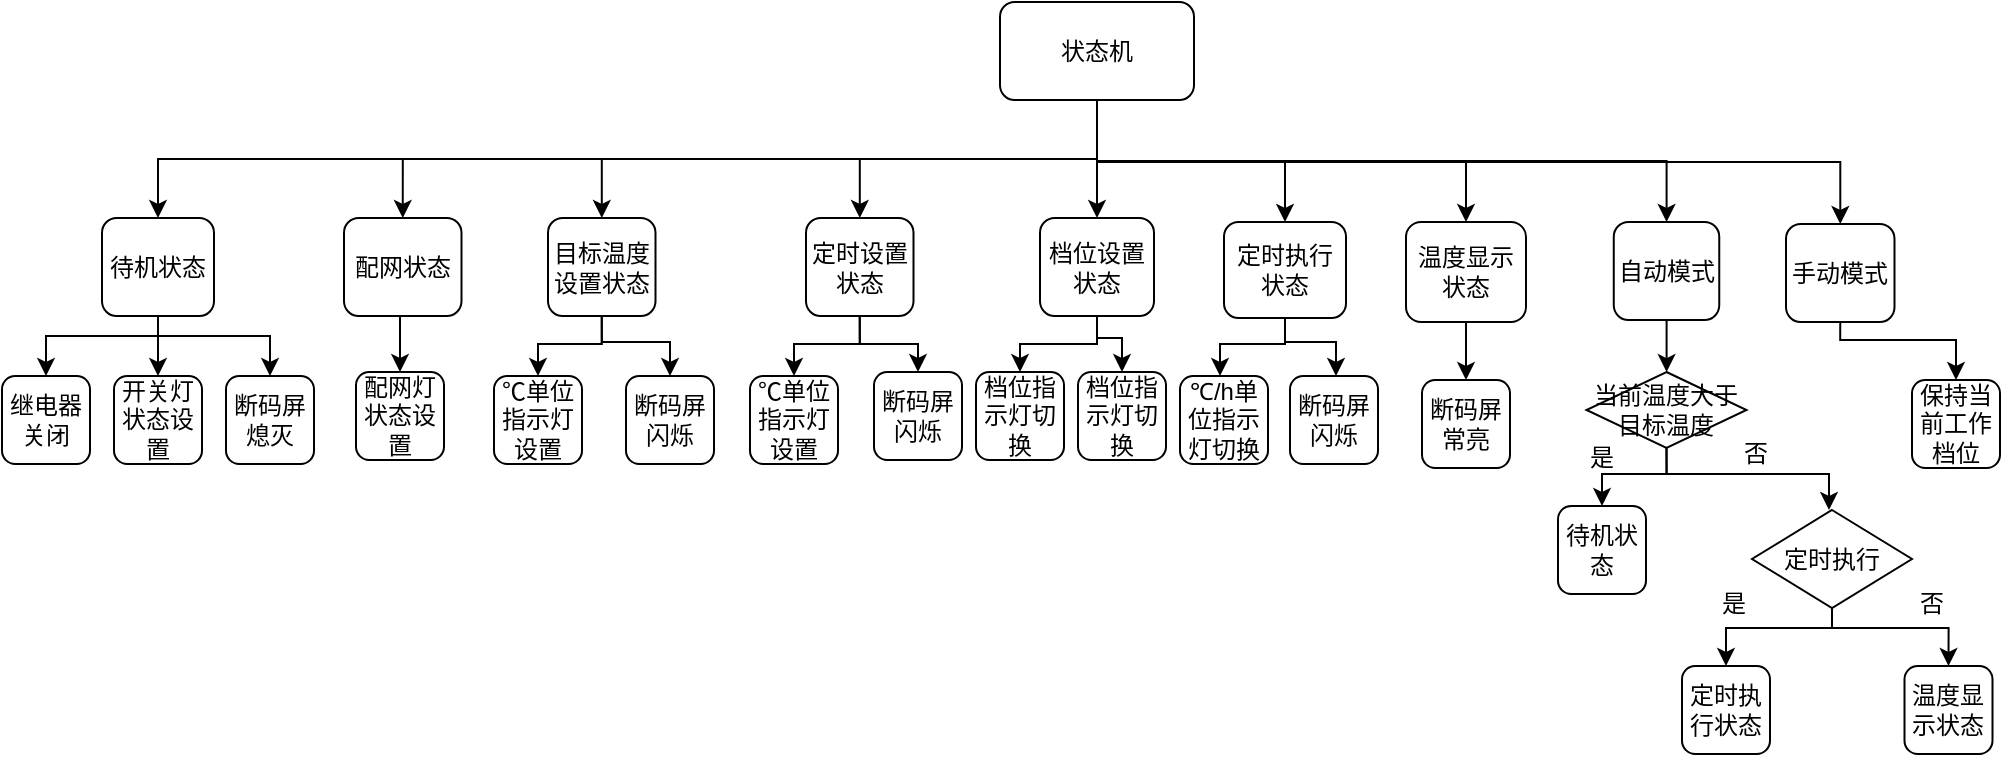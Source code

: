 <mxfile version="16.1.0" type="github">
  <diagram id="1CRwr2Rufhtn1Ta8XZuU" name="Page-1">
    <mxGraphModel dx="2249" dy="762" grid="0" gridSize="10" guides="1" tooltips="1" connect="1" arrows="1" fold="1" page="1" pageScale="1" pageWidth="827" pageHeight="1169" math="0" shadow="0">
      <root>
        <mxCell id="0" />
        <mxCell id="1" parent="0" />
        <mxCell id="KnodIHARpHvEZ9dMHLwk-2" style="edgeStyle=orthogonalEdgeStyle;rounded=0;orthogonalLoop=1;jettySize=auto;html=1;exitX=0.5;exitY=1;exitDx=0;exitDy=0;entryX=0.5;entryY=0;entryDx=0;entryDy=0;" edge="1" parent="1" source="KnodIHARpHvEZ9dMHLwk-7" target="KnodIHARpHvEZ9dMHLwk-9">
          <mxGeometry relative="1" as="geometry" />
        </mxCell>
        <mxCell id="KnodIHARpHvEZ9dMHLwk-3" style="edgeStyle=orthogonalEdgeStyle;rounded=0;orthogonalLoop=1;jettySize=auto;html=1;exitX=0.5;exitY=1;exitDx=0;exitDy=0;" edge="1" parent="1" source="KnodIHARpHvEZ9dMHLwk-7" target="KnodIHARpHvEZ9dMHLwk-10">
          <mxGeometry relative="1" as="geometry" />
        </mxCell>
        <mxCell id="KnodIHARpHvEZ9dMHLwk-4" style="edgeStyle=orthogonalEdgeStyle;rounded=0;orthogonalLoop=1;jettySize=auto;html=1;exitX=0.5;exitY=1;exitDx=0;exitDy=0;" edge="1" parent="1" source="KnodIHARpHvEZ9dMHLwk-7" target="KnodIHARpHvEZ9dMHLwk-11">
          <mxGeometry relative="1" as="geometry" />
        </mxCell>
        <mxCell id="KnodIHARpHvEZ9dMHLwk-5" style="edgeStyle=orthogonalEdgeStyle;rounded=0;orthogonalLoop=1;jettySize=auto;html=1;exitX=0.5;exitY=1;exitDx=0;exitDy=0;" edge="1" parent="1" source="KnodIHARpHvEZ9dMHLwk-7" target="KnodIHARpHvEZ9dMHLwk-13">
          <mxGeometry relative="1" as="geometry" />
        </mxCell>
        <mxCell id="KnodIHARpHvEZ9dMHLwk-6" style="edgeStyle=orthogonalEdgeStyle;rounded=0;orthogonalLoop=1;jettySize=auto;html=1;exitX=0.5;exitY=1;exitDx=0;exitDy=0;" edge="1" parent="1" source="KnodIHARpHvEZ9dMHLwk-7" target="KnodIHARpHvEZ9dMHLwk-15">
          <mxGeometry relative="1" as="geometry" />
        </mxCell>
        <mxCell id="KnodIHARpHvEZ9dMHLwk-64" style="edgeStyle=orthogonalEdgeStyle;rounded=0;orthogonalLoop=1;jettySize=auto;html=1;exitX=0.5;exitY=1;exitDx=0;exitDy=0;" edge="1" parent="1" source="KnodIHARpHvEZ9dMHLwk-7" target="KnodIHARpHvEZ9dMHLwk-60">
          <mxGeometry relative="1" as="geometry" />
        </mxCell>
        <mxCell id="KnodIHARpHvEZ9dMHLwk-65" style="edgeStyle=orthogonalEdgeStyle;rounded=0;orthogonalLoop=1;jettySize=auto;html=1;exitX=0.5;exitY=1;exitDx=0;exitDy=0;" edge="1" parent="1" source="KnodIHARpHvEZ9dMHLwk-7" target="KnodIHARpHvEZ9dMHLwk-63">
          <mxGeometry relative="1" as="geometry" />
        </mxCell>
        <mxCell id="KnodIHARpHvEZ9dMHLwk-68" style="edgeStyle=orthogonalEdgeStyle;rounded=0;orthogonalLoop=1;jettySize=auto;html=1;exitX=0.5;exitY=1;exitDx=0;exitDy=0;" edge="1" parent="1" source="KnodIHARpHvEZ9dMHLwk-7" target="KnodIHARpHvEZ9dMHLwk-66">
          <mxGeometry relative="1" as="geometry" />
        </mxCell>
        <mxCell id="KnodIHARpHvEZ9dMHLwk-69" style="edgeStyle=orthogonalEdgeStyle;rounded=0;orthogonalLoop=1;jettySize=auto;html=1;exitX=0.5;exitY=1;exitDx=0;exitDy=0;entryX=0.5;entryY=0;entryDx=0;entryDy=0;" edge="1" parent="1" source="KnodIHARpHvEZ9dMHLwk-7" target="KnodIHARpHvEZ9dMHLwk-67">
          <mxGeometry relative="1" as="geometry" />
        </mxCell>
        <mxCell id="KnodIHARpHvEZ9dMHLwk-7" value="状态机" style="rounded=1;whiteSpace=wrap;html=1;" vertex="1" parent="1">
          <mxGeometry x="249" y="307" width="97" height="49" as="geometry" />
        </mxCell>
        <mxCell id="KnodIHARpHvEZ9dMHLwk-8" value="待机状态" style="rounded=1;whiteSpace=wrap;html=1;" vertex="1" parent="1">
          <mxGeometry x="528" y="559" width="44" height="44" as="geometry" />
        </mxCell>
        <mxCell id="KnodIHARpHvEZ9dMHLwk-80" style="edgeStyle=orthogonalEdgeStyle;rounded=0;orthogonalLoop=1;jettySize=auto;html=1;exitX=0.5;exitY=1;exitDx=0;exitDy=0;entryX=0.5;entryY=0;entryDx=0;entryDy=0;" edge="1" parent="1" source="KnodIHARpHvEZ9dMHLwk-9" target="KnodIHARpHvEZ9dMHLwk-79">
          <mxGeometry relative="1" as="geometry" />
        </mxCell>
        <mxCell id="KnodIHARpHvEZ9dMHLwk-9" value="配网状态" style="rounded=1;whiteSpace=wrap;html=1;" vertex="1" parent="1">
          <mxGeometry x="-79" y="415" width="58.75" height="49" as="geometry" />
        </mxCell>
        <mxCell id="KnodIHARpHvEZ9dMHLwk-84" style="edgeStyle=orthogonalEdgeStyle;rounded=0;orthogonalLoop=1;jettySize=auto;html=1;exitX=0.5;exitY=1;exitDx=0;exitDy=0;entryX=0.5;entryY=0;entryDx=0;entryDy=0;" edge="1" parent="1" source="KnodIHARpHvEZ9dMHLwk-10" target="KnodIHARpHvEZ9dMHLwk-83">
          <mxGeometry relative="1" as="geometry">
            <Array as="points">
              <mxPoint x="50" y="478" />
              <mxPoint x="18" y="478" />
            </Array>
          </mxGeometry>
        </mxCell>
        <mxCell id="KnodIHARpHvEZ9dMHLwk-86" style="edgeStyle=orthogonalEdgeStyle;rounded=0;orthogonalLoop=1;jettySize=auto;html=1;exitX=0.5;exitY=1;exitDx=0;exitDy=0;entryX=0.5;entryY=0;entryDx=0;entryDy=0;" edge="1" parent="1" source="KnodIHARpHvEZ9dMHLwk-10" target="KnodIHARpHvEZ9dMHLwk-82">
          <mxGeometry relative="1" as="geometry">
            <Array as="points">
              <mxPoint x="50" y="477" />
              <mxPoint x="84" y="477" />
            </Array>
          </mxGeometry>
        </mxCell>
        <mxCell id="KnodIHARpHvEZ9dMHLwk-10" value="目标温度设置状态" style="rounded=1;whiteSpace=wrap;html=1;" vertex="1" parent="1">
          <mxGeometry x="23" y="415" width="53.75" height="49" as="geometry" />
        </mxCell>
        <mxCell id="KnodIHARpHvEZ9dMHLwk-90" style="edgeStyle=orthogonalEdgeStyle;rounded=0;orthogonalLoop=1;jettySize=auto;html=1;exitX=0.5;exitY=1;exitDx=0;exitDy=0;entryX=0.5;entryY=0;entryDx=0;entryDy=0;" edge="1" parent="1" source="KnodIHARpHvEZ9dMHLwk-11" target="KnodIHARpHvEZ9dMHLwk-87">
          <mxGeometry relative="1" as="geometry">
            <Array as="points">
              <mxPoint x="179" y="478" />
              <mxPoint x="146" y="478" />
            </Array>
          </mxGeometry>
        </mxCell>
        <mxCell id="KnodIHARpHvEZ9dMHLwk-104" style="edgeStyle=orthogonalEdgeStyle;rounded=0;orthogonalLoop=1;jettySize=auto;html=1;exitX=0.5;exitY=1;exitDx=0;exitDy=0;entryX=0.5;entryY=0;entryDx=0;entryDy=0;" edge="1" parent="1" source="KnodIHARpHvEZ9dMHLwk-11" target="KnodIHARpHvEZ9dMHLwk-88">
          <mxGeometry relative="1" as="geometry">
            <Array as="points">
              <mxPoint x="179" y="478" />
              <mxPoint x="208" y="478" />
            </Array>
          </mxGeometry>
        </mxCell>
        <mxCell id="KnodIHARpHvEZ9dMHLwk-11" value="定时设置状态" style="rounded=1;whiteSpace=wrap;html=1;" vertex="1" parent="1">
          <mxGeometry x="152" y="415" width="53.75" height="49" as="geometry" />
        </mxCell>
        <mxCell id="KnodIHARpHvEZ9dMHLwk-46" value="" style="edgeStyle=orthogonalEdgeStyle;rounded=0;orthogonalLoop=1;jettySize=auto;html=1;" edge="1" parent="1" source="KnodIHARpHvEZ9dMHLwk-13" target="KnodIHARpHvEZ9dMHLwk-45">
          <mxGeometry relative="1" as="geometry" />
        </mxCell>
        <mxCell id="KnodIHARpHvEZ9dMHLwk-13" value="自动模式" style="rounded=1;whiteSpace=wrap;html=1;" vertex="1" parent="1">
          <mxGeometry x="555.88" y="417" width="52.75" height="49" as="geometry" />
        </mxCell>
        <mxCell id="KnodIHARpHvEZ9dMHLwk-108" style="edgeStyle=orthogonalEdgeStyle;rounded=0;orthogonalLoop=1;jettySize=auto;html=1;exitX=0.5;exitY=1;exitDx=0;exitDy=0;entryX=0.5;entryY=0;entryDx=0;entryDy=0;" edge="1" parent="1" source="KnodIHARpHvEZ9dMHLwk-15" target="KnodIHARpHvEZ9dMHLwk-107">
          <mxGeometry relative="1" as="geometry">
            <Array as="points">
              <mxPoint x="669" y="476" />
              <mxPoint x="727" y="476" />
            </Array>
          </mxGeometry>
        </mxCell>
        <mxCell id="KnodIHARpHvEZ9dMHLwk-15" value="手动模式" style="rounded=1;whiteSpace=wrap;html=1;" vertex="1" parent="1">
          <mxGeometry x="642" y="418" width="54.25" height="49" as="geometry" />
        </mxCell>
        <mxCell id="KnodIHARpHvEZ9dMHLwk-47" style="edgeStyle=orthogonalEdgeStyle;rounded=0;orthogonalLoop=1;jettySize=auto;html=1;exitX=0.5;exitY=1;exitDx=0;exitDy=0;entryX=0.5;entryY=0;entryDx=0;entryDy=0;" edge="1" parent="1" source="KnodIHARpHvEZ9dMHLwk-45" target="KnodIHARpHvEZ9dMHLwk-8">
          <mxGeometry relative="1" as="geometry">
            <Array as="points">
              <mxPoint x="582" y="543" />
              <mxPoint x="550" y="543" />
            </Array>
          </mxGeometry>
        </mxCell>
        <mxCell id="KnodIHARpHvEZ9dMHLwk-51" style="edgeStyle=orthogonalEdgeStyle;rounded=0;orthogonalLoop=1;jettySize=auto;html=1;exitX=0.5;exitY=1;exitDx=0;exitDy=0;entryX=0.5;entryY=0;entryDx=0;entryDy=0;" edge="1" parent="1" source="KnodIHARpHvEZ9dMHLwk-45">
          <mxGeometry relative="1" as="geometry">
            <mxPoint x="663.5" y="561" as="targetPoint" />
            <Array as="points">
              <mxPoint x="582" y="543" />
              <mxPoint x="664" y="543" />
            </Array>
          </mxGeometry>
        </mxCell>
        <mxCell id="KnodIHARpHvEZ9dMHLwk-45" value="当前温度大于目标温度" style="rhombus;whiteSpace=wrap;html=1;" vertex="1" parent="1">
          <mxGeometry x="542.25" y="492" width="80" height="38" as="geometry" />
        </mxCell>
        <mxCell id="KnodIHARpHvEZ9dMHLwk-49" value="是" style="text;html=1;strokeColor=none;fillColor=none;align=center;verticalAlign=middle;whiteSpace=wrap;rounded=0;" vertex="1" parent="1">
          <mxGeometry x="520" y="520" width="60" height="30" as="geometry" />
        </mxCell>
        <mxCell id="KnodIHARpHvEZ9dMHLwk-52" value="否" style="text;html=1;strokeColor=none;fillColor=none;align=center;verticalAlign=middle;whiteSpace=wrap;rounded=0;" vertex="1" parent="1">
          <mxGeometry x="597" y="518" width="60" height="30" as="geometry" />
        </mxCell>
        <mxCell id="KnodIHARpHvEZ9dMHLwk-57" style="edgeStyle=orthogonalEdgeStyle;rounded=0;orthogonalLoop=1;jettySize=auto;html=1;exitX=0.5;exitY=1;exitDx=0;exitDy=0;" edge="1" parent="1" source="KnodIHARpHvEZ9dMHLwk-53" target="KnodIHARpHvEZ9dMHLwk-55">
          <mxGeometry relative="1" as="geometry">
            <Array as="points">
              <mxPoint x="665" y="620" />
              <mxPoint x="612" y="620" />
            </Array>
          </mxGeometry>
        </mxCell>
        <mxCell id="KnodIHARpHvEZ9dMHLwk-58" style="edgeStyle=orthogonalEdgeStyle;rounded=0;orthogonalLoop=1;jettySize=auto;html=1;exitX=0.5;exitY=1;exitDx=0;exitDy=0;entryX=0.5;entryY=0;entryDx=0;entryDy=0;" edge="1" parent="1" target="KnodIHARpHvEZ9dMHLwk-56">
          <mxGeometry relative="1" as="geometry">
            <mxPoint x="665" y="605" as="sourcePoint" />
            <mxPoint x="723" y="634" as="targetPoint" />
            <Array as="points">
              <mxPoint x="665" y="620" />
              <mxPoint x="723" y="620" />
            </Array>
          </mxGeometry>
        </mxCell>
        <mxCell id="KnodIHARpHvEZ9dMHLwk-53" value="定时执行" style="rhombus;whiteSpace=wrap;html=1;" vertex="1" parent="1">
          <mxGeometry x="625" y="561" width="80" height="49" as="geometry" />
        </mxCell>
        <mxCell id="KnodIHARpHvEZ9dMHLwk-55" value="定时执行状态" style="rounded=1;whiteSpace=wrap;html=1;" vertex="1" parent="1">
          <mxGeometry x="590" y="639" width="44" height="44" as="geometry" />
        </mxCell>
        <mxCell id="KnodIHARpHvEZ9dMHLwk-56" value="温度显示状态" style="rounded=1;whiteSpace=wrap;html=1;" vertex="1" parent="1">
          <mxGeometry x="701.25" y="639" width="44" height="44" as="geometry" />
        </mxCell>
        <mxCell id="KnodIHARpHvEZ9dMHLwk-105" style="edgeStyle=orthogonalEdgeStyle;rounded=0;orthogonalLoop=1;jettySize=auto;html=1;exitX=0.5;exitY=1;exitDx=0;exitDy=0;entryX=0.5;entryY=0;entryDx=0;entryDy=0;" edge="1" parent="1" source="KnodIHARpHvEZ9dMHLwk-60" target="KnodIHARpHvEZ9dMHLwk-92">
          <mxGeometry relative="1" as="geometry">
            <Array as="points">
              <mxPoint x="298" y="478" />
              <mxPoint x="259" y="478" />
            </Array>
          </mxGeometry>
        </mxCell>
        <mxCell id="KnodIHARpHvEZ9dMHLwk-106" style="edgeStyle=orthogonalEdgeStyle;rounded=0;orthogonalLoop=1;jettySize=auto;html=1;exitX=0.5;exitY=1;exitDx=0;exitDy=0;" edge="1" parent="1" source="KnodIHARpHvEZ9dMHLwk-60" target="KnodIHARpHvEZ9dMHLwk-102">
          <mxGeometry relative="1" as="geometry">
            <Array as="points">
              <mxPoint x="298" y="475" />
              <mxPoint x="310" y="475" />
            </Array>
          </mxGeometry>
        </mxCell>
        <mxCell id="KnodIHARpHvEZ9dMHLwk-60" value="档位设置状态" style="rounded=1;whiteSpace=wrap;html=1;" vertex="1" parent="1">
          <mxGeometry x="269" y="415" width="57" height="49" as="geometry" />
        </mxCell>
        <mxCell id="KnodIHARpHvEZ9dMHLwk-61" value="是" style="text;html=1;strokeColor=none;fillColor=none;align=center;verticalAlign=middle;whiteSpace=wrap;rounded=0;" vertex="1" parent="1">
          <mxGeometry x="586" y="593" width="60" height="30" as="geometry" />
        </mxCell>
        <mxCell id="KnodIHARpHvEZ9dMHLwk-62" value="否" style="text;html=1;strokeColor=none;fillColor=none;align=center;verticalAlign=middle;whiteSpace=wrap;rounded=0;" vertex="1" parent="1">
          <mxGeometry x="685.25" y="593" width="60" height="30" as="geometry" />
        </mxCell>
        <mxCell id="KnodIHARpHvEZ9dMHLwk-75" style="edgeStyle=orthogonalEdgeStyle;rounded=0;orthogonalLoop=1;jettySize=auto;html=1;exitX=0.5;exitY=1;exitDx=0;exitDy=0;entryX=0.5;entryY=0;entryDx=0;entryDy=0;" edge="1" parent="1" source="KnodIHARpHvEZ9dMHLwk-63" target="KnodIHARpHvEZ9dMHLwk-72">
          <mxGeometry relative="1" as="geometry">
            <Array as="points">
              <mxPoint x="-172" y="474" />
              <mxPoint x="-228" y="474" />
            </Array>
          </mxGeometry>
        </mxCell>
        <mxCell id="KnodIHARpHvEZ9dMHLwk-76" style="edgeStyle=orthogonalEdgeStyle;rounded=0;orthogonalLoop=1;jettySize=auto;html=1;exitX=0.5;exitY=1;exitDx=0;exitDy=0;entryX=0.5;entryY=0;entryDx=0;entryDy=0;" edge="1" parent="1" source="KnodIHARpHvEZ9dMHLwk-63" target="KnodIHARpHvEZ9dMHLwk-73">
          <mxGeometry relative="1" as="geometry" />
        </mxCell>
        <mxCell id="KnodIHARpHvEZ9dMHLwk-77" style="edgeStyle=orthogonalEdgeStyle;rounded=0;orthogonalLoop=1;jettySize=auto;html=1;exitX=0.5;exitY=1;exitDx=0;exitDy=0;" edge="1" parent="1" source="KnodIHARpHvEZ9dMHLwk-63" target="KnodIHARpHvEZ9dMHLwk-74">
          <mxGeometry relative="1" as="geometry">
            <Array as="points">
              <mxPoint x="-172" y="474" />
              <mxPoint x="-116" y="474" />
            </Array>
          </mxGeometry>
        </mxCell>
        <mxCell id="KnodIHARpHvEZ9dMHLwk-63" value="待机状态" style="rounded=1;whiteSpace=wrap;html=1;" vertex="1" parent="1">
          <mxGeometry x="-200" y="415" width="56" height="49" as="geometry" />
        </mxCell>
        <mxCell id="KnodIHARpHvEZ9dMHLwk-98" style="edgeStyle=orthogonalEdgeStyle;rounded=0;orthogonalLoop=1;jettySize=auto;html=1;exitX=0.5;exitY=1;exitDx=0;exitDy=0;" edge="1" parent="1" source="KnodIHARpHvEZ9dMHLwk-66" target="KnodIHARpHvEZ9dMHLwk-96">
          <mxGeometry relative="1" as="geometry">
            <Array as="points">
              <mxPoint x="392" y="478" />
              <mxPoint x="359" y="478" />
            </Array>
          </mxGeometry>
        </mxCell>
        <mxCell id="KnodIHARpHvEZ9dMHLwk-99" style="edgeStyle=orthogonalEdgeStyle;rounded=0;orthogonalLoop=1;jettySize=auto;html=1;exitX=0.5;exitY=1;exitDx=0;exitDy=0;" edge="1" parent="1" source="KnodIHARpHvEZ9dMHLwk-66" target="KnodIHARpHvEZ9dMHLwk-94">
          <mxGeometry relative="1" as="geometry">
            <Array as="points">
              <mxPoint x="392" y="477" />
              <mxPoint x="417" y="477" />
            </Array>
          </mxGeometry>
        </mxCell>
        <mxCell id="KnodIHARpHvEZ9dMHLwk-66" value="定时执行状态" style="rounded=1;whiteSpace=wrap;html=1;" vertex="1" parent="1">
          <mxGeometry x="361" y="417" width="61" height="48" as="geometry" />
        </mxCell>
        <mxCell id="KnodIHARpHvEZ9dMHLwk-101" value="" style="edgeStyle=orthogonalEdgeStyle;rounded=0;orthogonalLoop=1;jettySize=auto;html=1;" edge="1" parent="1" source="KnodIHARpHvEZ9dMHLwk-67" target="KnodIHARpHvEZ9dMHLwk-100">
          <mxGeometry relative="1" as="geometry" />
        </mxCell>
        <mxCell id="KnodIHARpHvEZ9dMHLwk-67" value="温度显示状态" style="rounded=1;whiteSpace=wrap;html=1;" vertex="1" parent="1">
          <mxGeometry x="452" y="417" width="60" height="50" as="geometry" />
        </mxCell>
        <mxCell id="KnodIHARpHvEZ9dMHLwk-72" value="继电器关闭" style="rounded=1;whiteSpace=wrap;html=1;" vertex="1" parent="1">
          <mxGeometry x="-250" y="494" width="44" height="44" as="geometry" />
        </mxCell>
        <mxCell id="KnodIHARpHvEZ9dMHLwk-73" value="开关灯状态设置" style="rounded=1;whiteSpace=wrap;html=1;" vertex="1" parent="1">
          <mxGeometry x="-194" y="494" width="44" height="44" as="geometry" />
        </mxCell>
        <mxCell id="KnodIHARpHvEZ9dMHLwk-74" value="断码屏熄灭" style="rounded=1;whiteSpace=wrap;html=1;" vertex="1" parent="1">
          <mxGeometry x="-138" y="494" width="44" height="44" as="geometry" />
        </mxCell>
        <mxCell id="KnodIHARpHvEZ9dMHLwk-79" value="配网灯状态设置" style="rounded=1;whiteSpace=wrap;html=1;" vertex="1" parent="1">
          <mxGeometry x="-73" y="492" width="44" height="44" as="geometry" />
        </mxCell>
        <mxCell id="KnodIHARpHvEZ9dMHLwk-82" value="断码屏闪烁" style="rounded=1;whiteSpace=wrap;html=1;" vertex="1" parent="1">
          <mxGeometry x="62" y="494" width="44" height="44" as="geometry" />
        </mxCell>
        <mxCell id="KnodIHARpHvEZ9dMHLwk-83" value="℃单位指示灯设置" style="rounded=1;whiteSpace=wrap;html=1;" vertex="1" parent="1">
          <mxGeometry x="-4" y="494" width="44" height="44" as="geometry" />
        </mxCell>
        <mxCell id="KnodIHARpHvEZ9dMHLwk-87" value="℃单位指示灯设置" style="rounded=1;whiteSpace=wrap;html=1;" vertex="1" parent="1">
          <mxGeometry x="124" y="494" width="44" height="44" as="geometry" />
        </mxCell>
        <mxCell id="KnodIHARpHvEZ9dMHLwk-88" value="断码屏闪烁" style="rounded=1;whiteSpace=wrap;html=1;" vertex="1" parent="1">
          <mxGeometry x="186" y="492" width="44" height="44" as="geometry" />
        </mxCell>
        <mxCell id="KnodIHARpHvEZ9dMHLwk-92" value="档位指示灯切换" style="rounded=1;whiteSpace=wrap;html=1;" vertex="1" parent="1">
          <mxGeometry x="237" y="492" width="44" height="44" as="geometry" />
        </mxCell>
        <mxCell id="KnodIHARpHvEZ9dMHLwk-94" value="断码屏闪烁" style="rounded=1;whiteSpace=wrap;html=1;" vertex="1" parent="1">
          <mxGeometry x="394" y="494" width="44" height="44" as="geometry" />
        </mxCell>
        <mxCell id="KnodIHARpHvEZ9dMHLwk-96" value="℃/h单位指示灯切换" style="rounded=1;whiteSpace=wrap;html=1;" vertex="1" parent="1">
          <mxGeometry x="339" y="494" width="44" height="44" as="geometry" />
        </mxCell>
        <mxCell id="KnodIHARpHvEZ9dMHLwk-100" value="断码屏常亮" style="rounded=1;whiteSpace=wrap;html=1;" vertex="1" parent="1">
          <mxGeometry x="460" y="496" width="44" height="44" as="geometry" />
        </mxCell>
        <mxCell id="KnodIHARpHvEZ9dMHLwk-102" value="档位指示灯切换" style="rounded=1;whiteSpace=wrap;html=1;" vertex="1" parent="1">
          <mxGeometry x="288" y="492" width="44" height="44" as="geometry" />
        </mxCell>
        <mxCell id="KnodIHARpHvEZ9dMHLwk-107" value="保持当前工作档位" style="rounded=1;whiteSpace=wrap;html=1;" vertex="1" parent="1">
          <mxGeometry x="705" y="496" width="44" height="44" as="geometry" />
        </mxCell>
      </root>
    </mxGraphModel>
  </diagram>
</mxfile>
